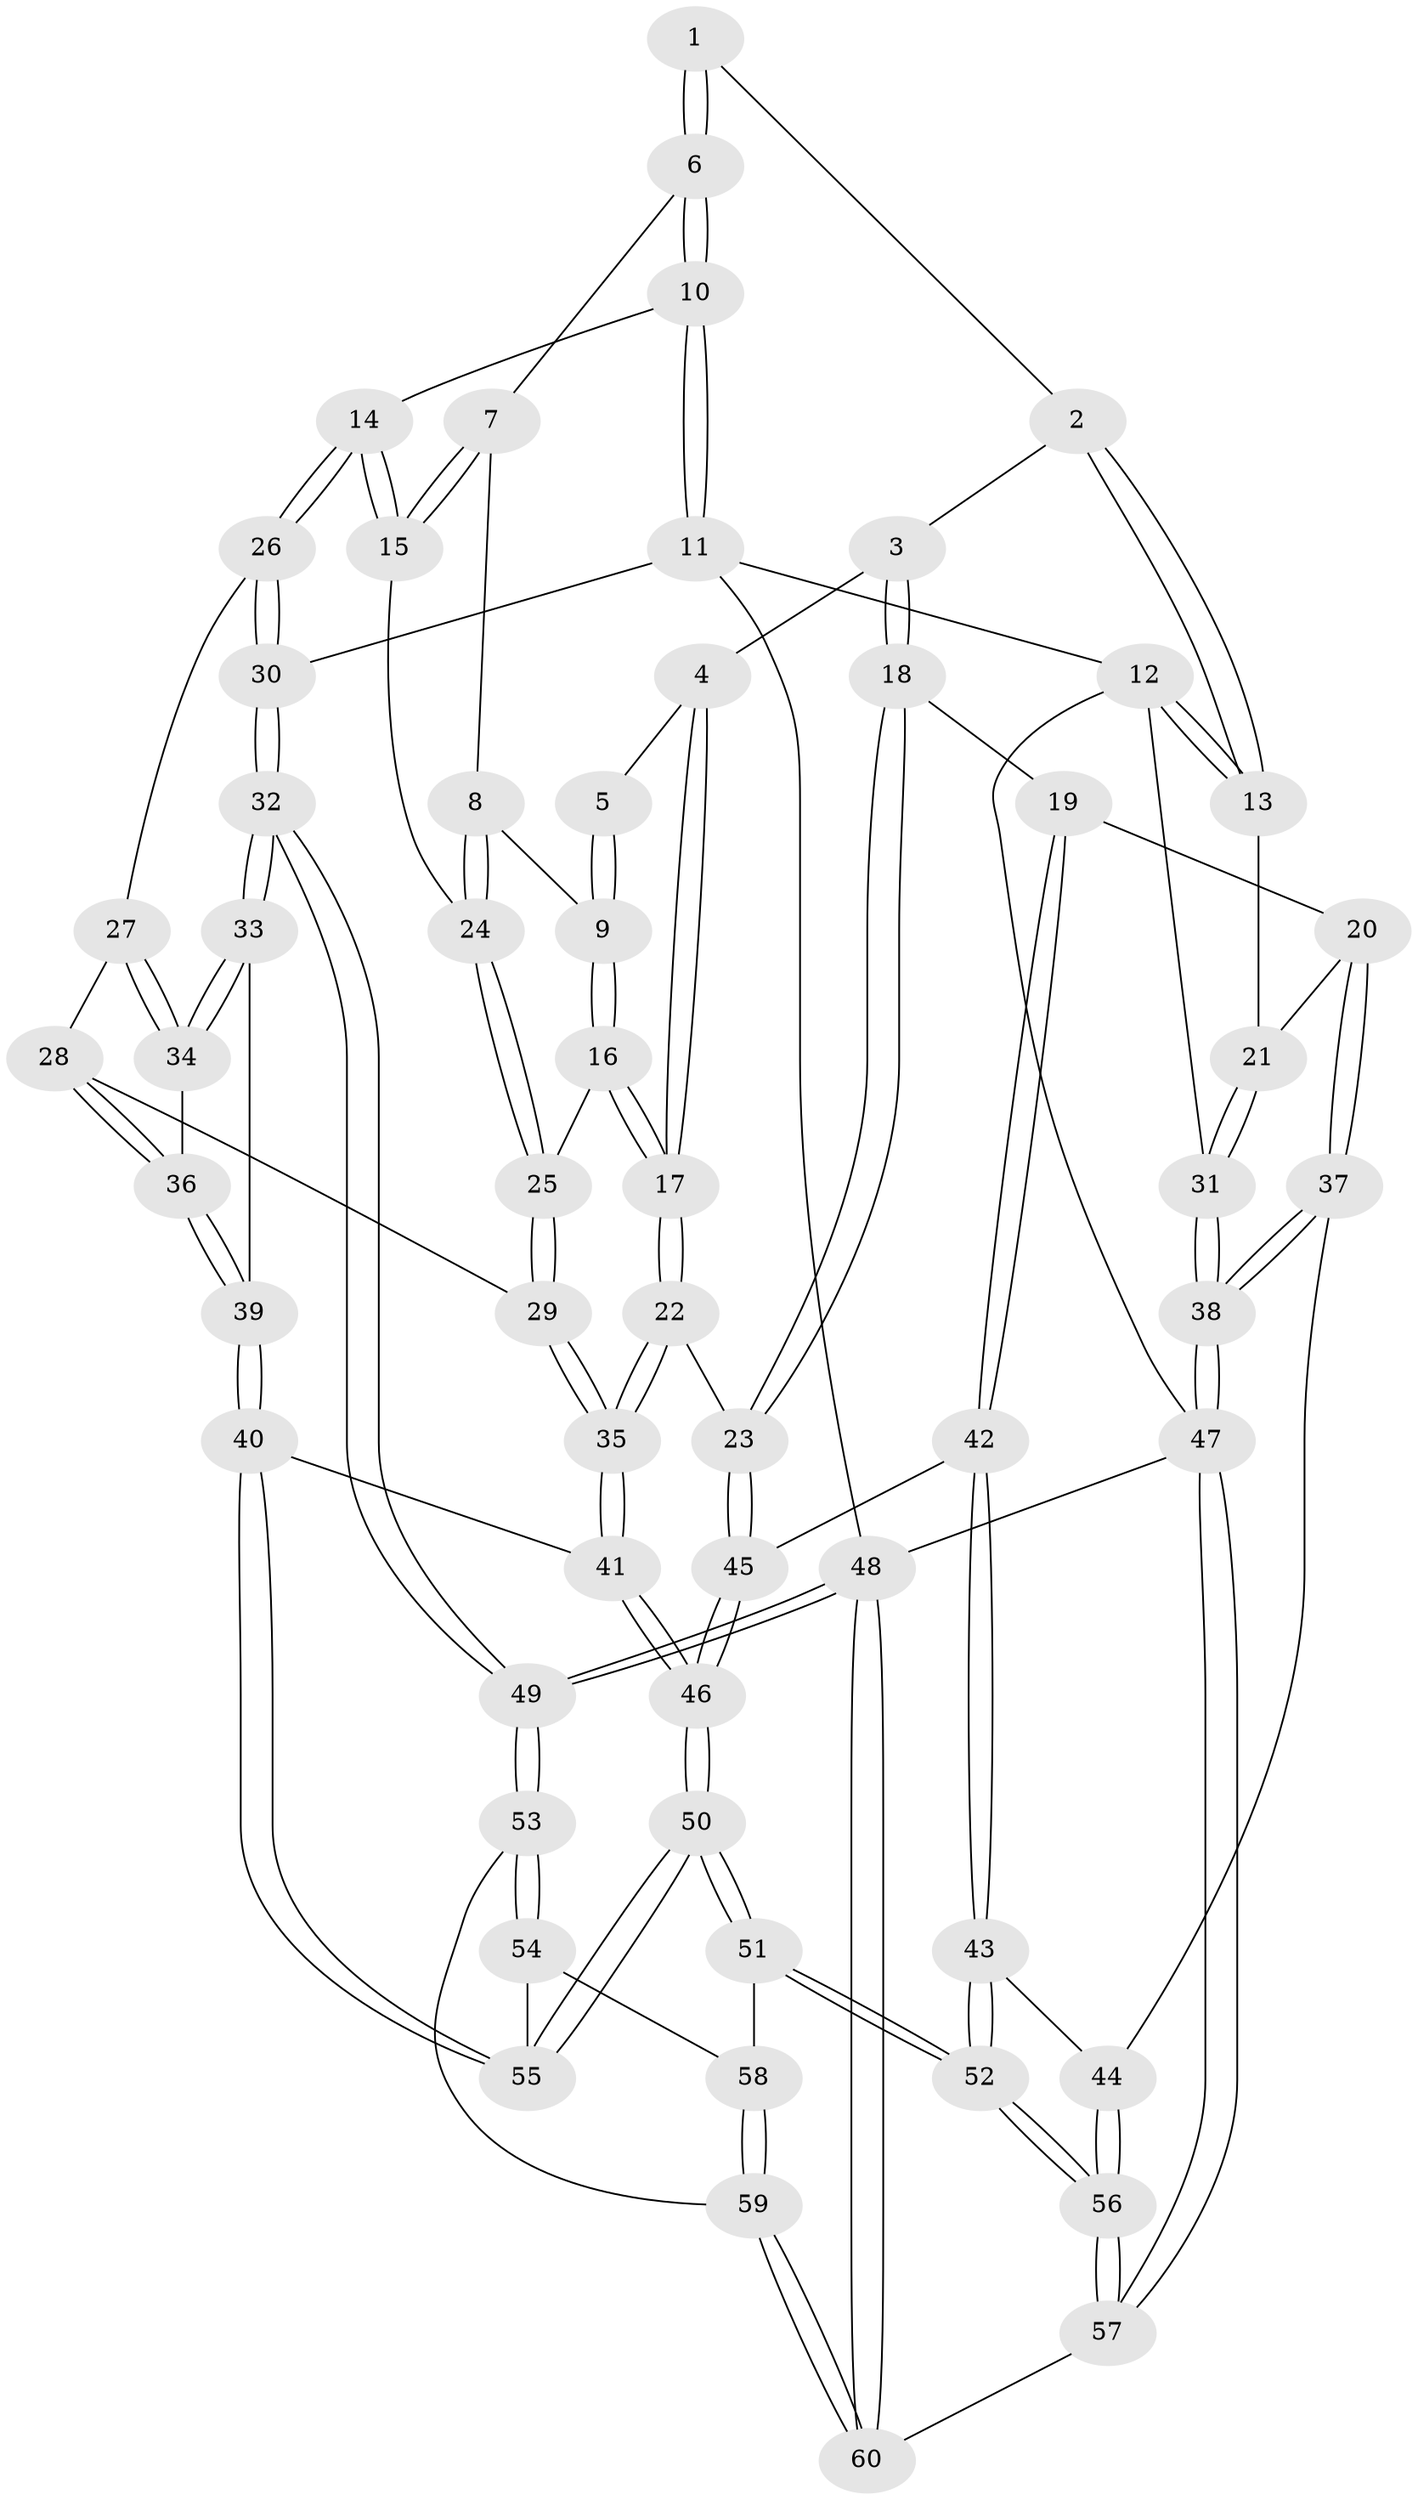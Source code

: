 // coarse degree distribution, {3: 0.12121212121212122, 4: 0.6060606060606061, 5: 0.21212121212121213, 7: 0.030303030303030304, 6: 0.030303030303030304}
// Generated by graph-tools (version 1.1) at 2025/24/03/03/25 07:24:40]
// undirected, 60 vertices, 147 edges
graph export_dot {
graph [start="1"]
  node [color=gray90,style=filled];
  1 [pos="+0.6090989780818821+0"];
  2 [pos="+0.12063644113713144+0"];
  3 [pos="+0.41373188934370897+0.11641601914543923"];
  4 [pos="+0.49881371458203366+0.09591272262937668"];
  5 [pos="+0.5993005651952901+0"];
  6 [pos="+1+0"];
  7 [pos="+0.8525803026257269+0.046976492953649494"];
  8 [pos="+0.7083494466258875+0.13044040211395885"];
  9 [pos="+0.6899309056908179+0.13393150684215813"];
  10 [pos="+1+0"];
  11 [pos="+1+0"];
  12 [pos="+0+0"];
  13 [pos="+0+0"];
  14 [pos="+0.932024768139214+0.21691436588850244"];
  15 [pos="+0.8707316603334723+0.19329840275536816"];
  16 [pos="+0.6432296608815001+0.24400711441822914"];
  17 [pos="+0.6088942650637398+0.2667115224469871"];
  18 [pos="+0.3522125403673422+0.26852350334272274"];
  19 [pos="+0.2906636075175686+0.2711781935243323"];
  20 [pos="+0.24645071575832564+0.2547970123844465"];
  21 [pos="+0.19714994104750372+0.20216569745659324"];
  22 [pos="+0.5743388361973837+0.31430030367957673"];
  23 [pos="+0.47449284997947705+0.3515443809895081"];
  24 [pos="+0.8382000120349532+0.2114773027985828"];
  25 [pos="+0.7900738072991915+0.2932464356170586"];
  26 [pos="+0.9612438117251344+0.2543314793022063"];
  27 [pos="+0.9051260683279074+0.3138814684960631"];
  28 [pos="+0.833392075489984+0.3365374231402389"];
  29 [pos="+0.8117922734816891+0.33301475009672776"];
  30 [pos="+1+0.33181603078425437"];
  31 [pos="+0+0.3599802041884736"];
  32 [pos="+1+0.4245772256567653"];
  33 [pos="+1+0.43578136540914264"];
  34 [pos="+0.9471440338984813+0.39252360464920305"];
  35 [pos="+0.7339686035780648+0.4826108232152914"];
  36 [pos="+0.8945349410684584+0.41490417132162344"];
  37 [pos="+0+0.5192409210388766"];
  38 [pos="+0+0.531593508025804"];
  39 [pos="+0.8542734107109493+0.5465338000973792"];
  40 [pos="+0.8233993555591861+0.5714730384863235"];
  41 [pos="+0.7367069956379777+0.4953099537567859"];
  42 [pos="+0.24821616067869634+0.48733452969796853"];
  43 [pos="+0.1927071061069807+0.5337488922073049"];
  44 [pos="+0.10186073860719036+0.5339451108180906"];
  45 [pos="+0.45650750766534026+0.49972188687810715"];
  46 [pos="+0.4886698204091372+0.608810456124114"];
  47 [pos="+0+1"];
  48 [pos="+1+1"];
  49 [pos="+1+0.8921760719498776"];
  50 [pos="+0.46298332261630093+0.7449888040540547"];
  51 [pos="+0.4395603277068191+0.7788947453098053"];
  52 [pos="+0.4283859547626801+0.7895445124680832"];
  53 [pos="+0.9273771910535452+0.7800123855394363"];
  54 [pos="+0.8664081090445773+0.7288610572644967"];
  55 [pos="+0.8376178599254924+0.6933262268480305"];
  56 [pos="+0.34166889618618623+0.948258103230763"];
  57 [pos="+0.26920214415396415+1"];
  58 [pos="+0.6871435810814603+0.8650023963349743"];
  59 [pos="+0.7583280382807003+0.9970056332929988"];
  60 [pos="+0.7102965561682641+1"];
  1 -- 2;
  1 -- 6;
  1 -- 6;
  2 -- 3;
  2 -- 13;
  2 -- 13;
  3 -- 4;
  3 -- 18;
  3 -- 18;
  4 -- 5;
  4 -- 17;
  4 -- 17;
  5 -- 9;
  5 -- 9;
  6 -- 7;
  6 -- 10;
  6 -- 10;
  7 -- 8;
  7 -- 15;
  7 -- 15;
  8 -- 9;
  8 -- 24;
  8 -- 24;
  9 -- 16;
  9 -- 16;
  10 -- 11;
  10 -- 11;
  10 -- 14;
  11 -- 12;
  11 -- 30;
  11 -- 48;
  12 -- 13;
  12 -- 13;
  12 -- 31;
  12 -- 47;
  13 -- 21;
  14 -- 15;
  14 -- 15;
  14 -- 26;
  14 -- 26;
  15 -- 24;
  16 -- 17;
  16 -- 17;
  16 -- 25;
  17 -- 22;
  17 -- 22;
  18 -- 19;
  18 -- 23;
  18 -- 23;
  19 -- 20;
  19 -- 42;
  19 -- 42;
  20 -- 21;
  20 -- 37;
  20 -- 37;
  21 -- 31;
  21 -- 31;
  22 -- 23;
  22 -- 35;
  22 -- 35;
  23 -- 45;
  23 -- 45;
  24 -- 25;
  24 -- 25;
  25 -- 29;
  25 -- 29;
  26 -- 27;
  26 -- 30;
  26 -- 30;
  27 -- 28;
  27 -- 34;
  27 -- 34;
  28 -- 29;
  28 -- 36;
  28 -- 36;
  29 -- 35;
  29 -- 35;
  30 -- 32;
  30 -- 32;
  31 -- 38;
  31 -- 38;
  32 -- 33;
  32 -- 33;
  32 -- 49;
  32 -- 49;
  33 -- 34;
  33 -- 34;
  33 -- 39;
  34 -- 36;
  35 -- 41;
  35 -- 41;
  36 -- 39;
  36 -- 39;
  37 -- 38;
  37 -- 38;
  37 -- 44;
  38 -- 47;
  38 -- 47;
  39 -- 40;
  39 -- 40;
  40 -- 41;
  40 -- 55;
  40 -- 55;
  41 -- 46;
  41 -- 46;
  42 -- 43;
  42 -- 43;
  42 -- 45;
  43 -- 44;
  43 -- 52;
  43 -- 52;
  44 -- 56;
  44 -- 56;
  45 -- 46;
  45 -- 46;
  46 -- 50;
  46 -- 50;
  47 -- 57;
  47 -- 57;
  47 -- 48;
  48 -- 49;
  48 -- 49;
  48 -- 60;
  48 -- 60;
  49 -- 53;
  49 -- 53;
  50 -- 51;
  50 -- 51;
  50 -- 55;
  50 -- 55;
  51 -- 52;
  51 -- 52;
  51 -- 58;
  52 -- 56;
  52 -- 56;
  53 -- 54;
  53 -- 54;
  53 -- 59;
  54 -- 55;
  54 -- 58;
  56 -- 57;
  56 -- 57;
  57 -- 60;
  58 -- 59;
  58 -- 59;
  59 -- 60;
  59 -- 60;
}
